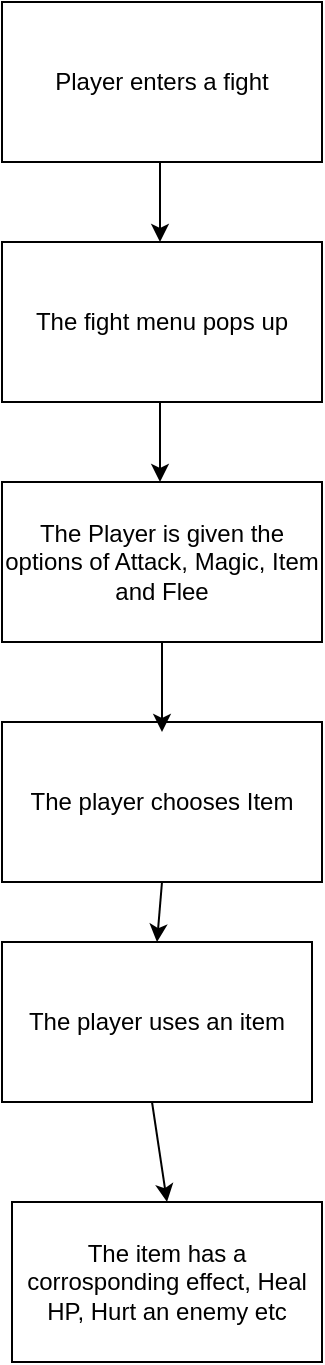 <mxfile version="25.0.1">
  <diagram name="Page-1" id="FDy-CoA_kGg1gj3GW_Qd">
    <mxGraphModel dx="1434" dy="782" grid="1" gridSize="10" guides="1" tooltips="1" connect="1" arrows="1" fold="1" page="1" pageScale="1" pageWidth="850" pageHeight="1100" math="0" shadow="0">
      <root>
        <mxCell id="0" />
        <mxCell id="1" parent="0" />
        <mxCell id="9wRAZa3eu1D-8AbTDfj7-1" value="Player enters a fight" style="rounded=0;whiteSpace=wrap;html=1;" parent="1" vertex="1">
          <mxGeometry x="345" width="160" height="80" as="geometry" />
        </mxCell>
        <mxCell id="9wRAZa3eu1D-8AbTDfj7-3" value="The fight menu pops up" style="rounded=0;whiteSpace=wrap;html=1;" parent="1" vertex="1">
          <mxGeometry x="345" y="120" width="160" height="80" as="geometry" />
        </mxCell>
        <mxCell id="9wRAZa3eu1D-8AbTDfj7-5" value="The Player is given the options of Attack, Magic, Item and Flee" style="rounded=0;whiteSpace=wrap;html=1;" parent="1" vertex="1">
          <mxGeometry x="345" y="240" width="160" height="80" as="geometry" />
        </mxCell>
        <mxCell id="9wRAZa3eu1D-8AbTDfj7-26" value="The player chooses Item" style="rounded=0;whiteSpace=wrap;html=1;" parent="1" vertex="1">
          <mxGeometry x="345" y="360" width="160" height="80" as="geometry" />
        </mxCell>
        <mxCell id="9wRAZa3eu1D-8AbTDfj7-27" value="" style="endArrow=classic;html=1;rounded=0;" parent="1" edge="1">
          <mxGeometry width="50" height="50" relative="1" as="geometry">
            <mxPoint x="425" y="320" as="sourcePoint" />
            <mxPoint x="425" y="365" as="targetPoint" />
          </mxGeometry>
        </mxCell>
        <mxCell id="9wRAZa3eu1D-8AbTDfj7-29" value="The player uses an item" style="rounded=0;whiteSpace=wrap;html=1;" parent="1" vertex="1">
          <mxGeometry x="345" y="470" width="155" height="80" as="geometry" />
        </mxCell>
        <mxCell id="9wRAZa3eu1D-8AbTDfj7-33" value="The item has a corrosponding effect, Heal HP, Hurt an enemy etc" style="rounded=0;whiteSpace=wrap;html=1;" parent="1" vertex="1">
          <mxGeometry x="350" y="600" width="155" height="80" as="geometry" />
        </mxCell>
        <mxCell id="9wRAZa3eu1D-8AbTDfj7-36" value="" style="endArrow=classic;html=1;rounded=0;entryX=0.5;entryY=0;entryDx=0;entryDy=0;" parent="1" target="9wRAZa3eu1D-8AbTDfj7-29" edge="1">
          <mxGeometry width="50" height="50" relative="1" as="geometry">
            <mxPoint x="425" y="440" as="sourcePoint" />
            <mxPoint x="395" y="470" as="targetPoint" />
          </mxGeometry>
        </mxCell>
        <mxCell id="9wRAZa3eu1D-8AbTDfj7-59" value="" style="endArrow=classic;html=1;rounded=0;" parent="1" edge="1">
          <mxGeometry width="50" height="50" relative="1" as="geometry">
            <mxPoint x="424" y="80" as="sourcePoint" />
            <mxPoint x="424" y="120" as="targetPoint" />
          </mxGeometry>
        </mxCell>
        <mxCell id="9wRAZa3eu1D-8AbTDfj7-60" value="" style="endArrow=classic;html=1;rounded=0;" parent="1" edge="1">
          <mxGeometry width="50" height="50" relative="1" as="geometry">
            <mxPoint x="424" y="200" as="sourcePoint" />
            <mxPoint x="424" y="240" as="targetPoint" />
          </mxGeometry>
        </mxCell>
        <mxCell id="DzNvRiuFFLAUnhZ63FK0-1" value="" style="endArrow=classic;html=1;rounded=0;entryX=0.5;entryY=0;entryDx=0;entryDy=0;" edge="1" parent="1" target="9wRAZa3eu1D-8AbTDfj7-33">
          <mxGeometry width="50" height="50" relative="1" as="geometry">
            <mxPoint x="420" y="550" as="sourcePoint" />
            <mxPoint x="470" y="500" as="targetPoint" />
          </mxGeometry>
        </mxCell>
      </root>
    </mxGraphModel>
  </diagram>
</mxfile>
